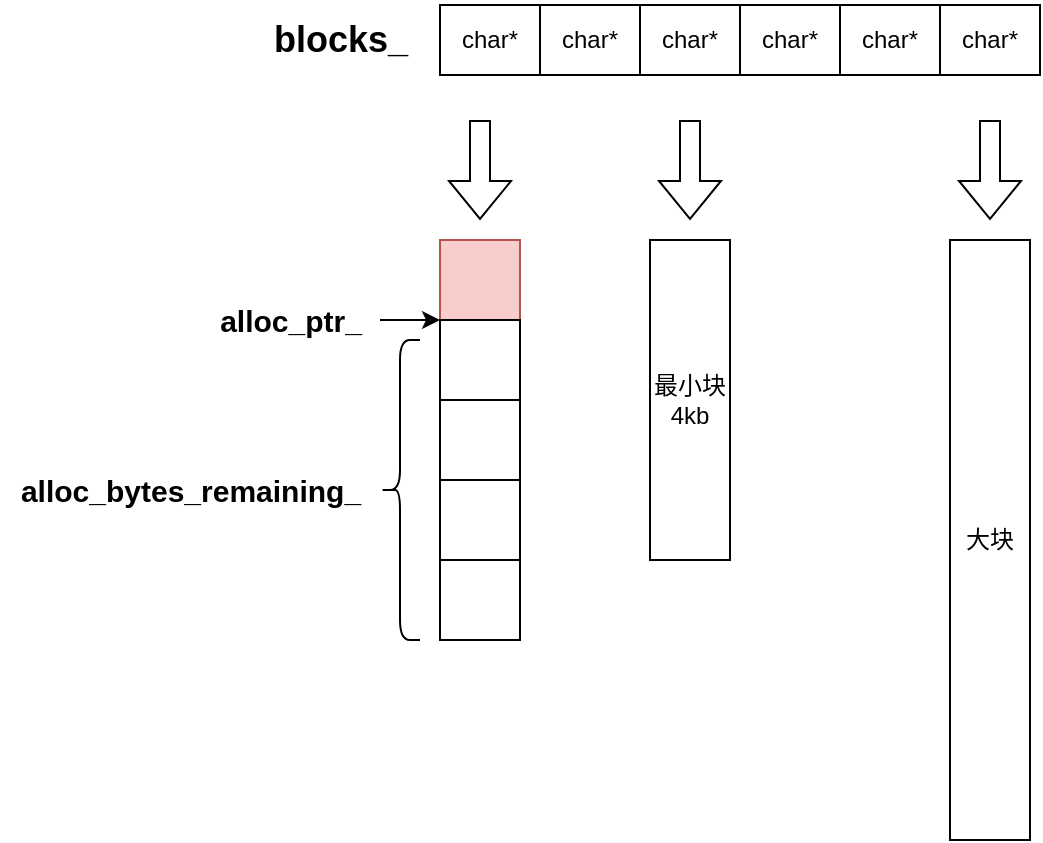 <mxfile version="25.0.3">
  <diagram name="内存池" id="auMswNlSUPk9TMeBMvKS">
    <mxGraphModel dx="1819" dy="786" grid="1" gridSize="10" guides="1" tooltips="1" connect="1" arrows="1" fold="1" page="1" pageScale="1" pageWidth="827" pageHeight="1169" math="0" shadow="0">
      <root>
        <mxCell id="0" />
        <mxCell id="1" parent="0" />
        <mxCell id="bCJNEEUH5Nz1SLZWFqeM-1" value="char*" style="rounded=0;whiteSpace=wrap;html=1;" vertex="1" parent="1">
          <mxGeometry x="170" y="352.5" width="50" height="35" as="geometry" />
        </mxCell>
        <mxCell id="bCJNEEUH5Nz1SLZWFqeM-2" value="&lt;font style=&quot;font-size: 18px;&quot;&gt;&lt;b&gt;blocks_&lt;/b&gt;&lt;/font&gt;" style="text;html=1;align=center;verticalAlign=middle;resizable=0;points=[];autosize=1;strokeColor=none;fillColor=none;" vertex="1" parent="1">
          <mxGeometry x="75" y="350" width="90" height="40" as="geometry" />
        </mxCell>
        <mxCell id="bCJNEEUH5Nz1SLZWFqeM-3" value="char*" style="rounded=0;whiteSpace=wrap;html=1;" vertex="1" parent="1">
          <mxGeometry x="220" y="352.5" width="50" height="35" as="geometry" />
        </mxCell>
        <mxCell id="bCJNEEUH5Nz1SLZWFqeM-4" value="char*" style="rounded=0;whiteSpace=wrap;html=1;" vertex="1" parent="1">
          <mxGeometry x="270" y="352.5" width="50" height="35" as="geometry" />
        </mxCell>
        <mxCell id="bCJNEEUH5Nz1SLZWFqeM-5" value="char*" style="rounded=0;whiteSpace=wrap;html=1;" vertex="1" parent="1">
          <mxGeometry x="320" y="352.5" width="50" height="35" as="geometry" />
        </mxCell>
        <mxCell id="bCJNEEUH5Nz1SLZWFqeM-6" value="char*" style="rounded=0;whiteSpace=wrap;html=1;" vertex="1" parent="1">
          <mxGeometry x="370" y="352.5" width="50" height="35" as="geometry" />
        </mxCell>
        <mxCell id="bCJNEEUH5Nz1SLZWFqeM-7" value="char*" style="rounded=0;whiteSpace=wrap;html=1;" vertex="1" parent="1">
          <mxGeometry x="420" y="352.5" width="50" height="35" as="geometry" />
        </mxCell>
        <mxCell id="bCJNEEUH5Nz1SLZWFqeM-8" value="" style="shape=flexArrow;endArrow=classic;html=1;rounded=0;" edge="1" parent="1">
          <mxGeometry width="50" height="50" relative="1" as="geometry">
            <mxPoint x="190" y="410" as="sourcePoint" />
            <mxPoint x="190" y="460" as="targetPoint" />
          </mxGeometry>
        </mxCell>
        <mxCell id="bCJNEEUH5Nz1SLZWFqeM-9" value="" style="rounded=0;whiteSpace=wrap;html=1;fillColor=#f8cecc;strokeColor=#b85450;" vertex="1" parent="1">
          <mxGeometry x="170" y="470" width="40" height="40" as="geometry" />
        </mxCell>
        <mxCell id="bCJNEEUH5Nz1SLZWFqeM-10" value="" style="shape=flexArrow;endArrow=classic;html=1;rounded=0;" edge="1" parent="1">
          <mxGeometry width="50" height="50" relative="1" as="geometry">
            <mxPoint x="295" y="410" as="sourcePoint" />
            <mxPoint x="295" y="460" as="targetPoint" />
          </mxGeometry>
        </mxCell>
        <mxCell id="bCJNEEUH5Nz1SLZWFqeM-11" value="最小块4kb" style="rounded=0;whiteSpace=wrap;html=1;" vertex="1" parent="1">
          <mxGeometry x="275" y="470" width="40" height="160" as="geometry" />
        </mxCell>
        <mxCell id="bCJNEEUH5Nz1SLZWFqeM-12" value="" style="shape=flexArrow;endArrow=classic;html=1;rounded=0;" edge="1" parent="1">
          <mxGeometry width="50" height="50" relative="1" as="geometry">
            <mxPoint x="445" y="410" as="sourcePoint" />
            <mxPoint x="445" y="460" as="targetPoint" />
          </mxGeometry>
        </mxCell>
        <mxCell id="bCJNEEUH5Nz1SLZWFqeM-13" value="大块" style="rounded=0;whiteSpace=wrap;html=1;" vertex="1" parent="1">
          <mxGeometry x="425" y="470" width="40" height="300" as="geometry" />
        </mxCell>
        <mxCell id="bCJNEEUH5Nz1SLZWFqeM-14" value="&lt;b&gt;&lt;font style=&quot;font-size: 15px;&quot;&gt;alloc_ptr_&lt;/font&gt;&lt;/b&gt;" style="text;html=1;align=center;verticalAlign=middle;resizable=0;points=[];autosize=1;strokeColor=none;fillColor=none;" vertex="1" parent="1">
          <mxGeometry x="50" y="495" width="90" height="30" as="geometry" />
        </mxCell>
        <mxCell id="bCJNEEUH5Nz1SLZWFqeM-15" value="" style="rounded=0;whiteSpace=wrap;html=1;" vertex="1" parent="1">
          <mxGeometry x="170" y="510" width="40" height="40" as="geometry" />
        </mxCell>
        <mxCell id="bCJNEEUH5Nz1SLZWFqeM-16" value="" style="rounded=0;whiteSpace=wrap;html=1;" vertex="1" parent="1">
          <mxGeometry x="170" y="550" width="40" height="40" as="geometry" />
        </mxCell>
        <mxCell id="bCJNEEUH5Nz1SLZWFqeM-17" value="" style="rounded=0;whiteSpace=wrap;html=1;" vertex="1" parent="1">
          <mxGeometry x="170" y="590" width="40" height="40" as="geometry" />
        </mxCell>
        <mxCell id="bCJNEEUH5Nz1SLZWFqeM-18" value="" style="endArrow=classic;html=1;rounded=0;exitX=1;exitY=0.5;exitDx=0;exitDy=0;exitPerimeter=0;entryX=0;entryY=0;entryDx=0;entryDy=0;" edge="1" parent="1" source="bCJNEEUH5Nz1SLZWFqeM-14" target="bCJNEEUH5Nz1SLZWFqeM-15">
          <mxGeometry width="50" height="50" relative="1" as="geometry">
            <mxPoint x="115" y="685" as="sourcePoint" />
            <mxPoint x="145" y="515" as="targetPoint" />
          </mxGeometry>
        </mxCell>
        <mxCell id="bCJNEEUH5Nz1SLZWFqeM-20" value="&lt;b&gt;&lt;font style=&quot;font-size: 15px;&quot;&gt;alloc_bytes_remaining_&lt;/font&gt;&lt;/b&gt;" style="text;html=1;align=center;verticalAlign=middle;resizable=0;points=[];autosize=1;strokeColor=none;fillColor=none;" vertex="1" parent="1">
          <mxGeometry x="-50" y="580" width="190" height="30" as="geometry" />
        </mxCell>
        <mxCell id="bCJNEEUH5Nz1SLZWFqeM-21" value="" style="shape=curlyBracket;whiteSpace=wrap;html=1;rounded=1;labelPosition=left;verticalLabelPosition=middle;align=right;verticalAlign=middle;" vertex="1" parent="1">
          <mxGeometry x="140" y="520" width="20" height="150" as="geometry" />
        </mxCell>
        <mxCell id="bCJNEEUH5Nz1SLZWFqeM-22" value="" style="rounded=0;whiteSpace=wrap;html=1;" vertex="1" parent="1">
          <mxGeometry x="170" y="630" width="40" height="40" as="geometry" />
        </mxCell>
      </root>
    </mxGraphModel>
  </diagram>
</mxfile>
